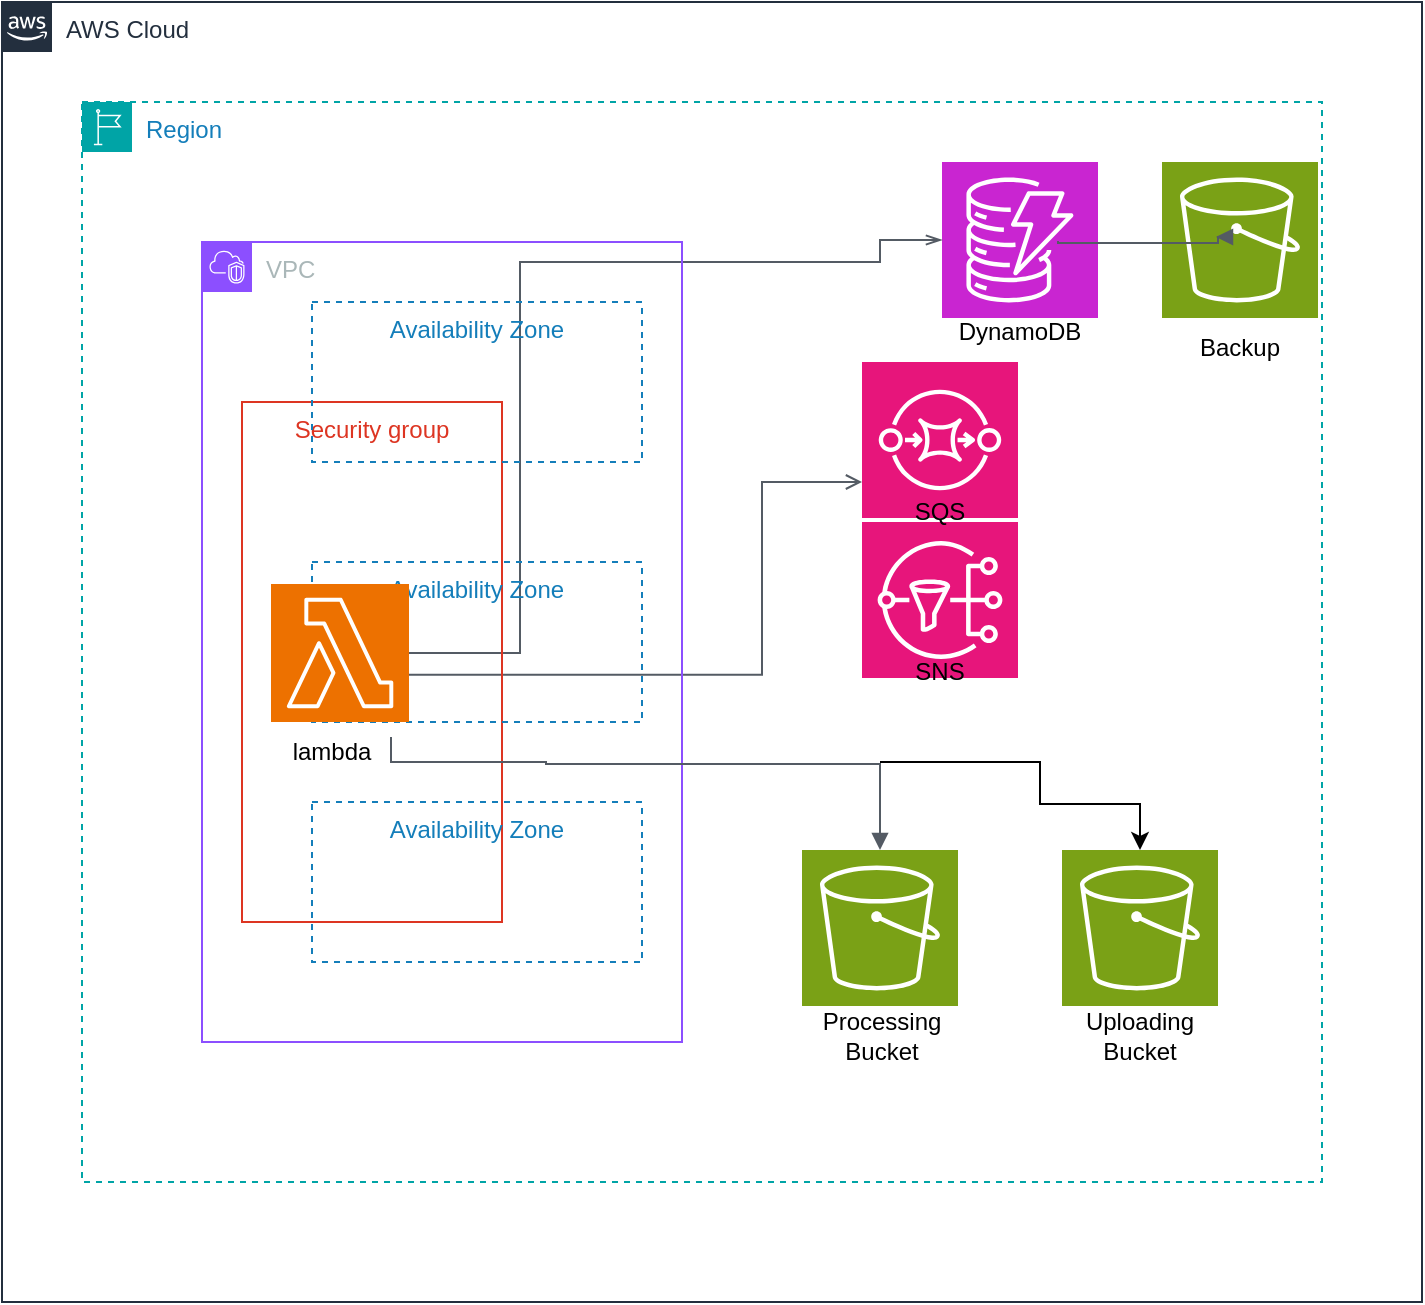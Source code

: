 <mxfile version="22.1.16" type="github">
  <diagram name="第 1 页" id="IOd2_muNqWW3QxBtja1J">
    <mxGraphModel dx="1626" dy="751" grid="1" gridSize="10" guides="1" tooltips="1" connect="1" arrows="1" fold="1" page="1" pageScale="1" pageWidth="827" pageHeight="1169" math="0" shadow="0">
      <root>
        <mxCell id="0" />
        <mxCell id="1" parent="0" />
        <mxCell id="vuf77pYR_yUw86RYW1k2-1" value="AWS Cloud" style="points=[[0,0],[0.25,0],[0.5,0],[0.75,0],[1,0],[1,0.25],[1,0.5],[1,0.75],[1,1],[0.75,1],[0.5,1],[0.25,1],[0,1],[0,0.75],[0,0.5],[0,0.25]];outlineConnect=0;gradientColor=none;html=1;whiteSpace=wrap;fontSize=12;fontStyle=0;container=1;pointerEvents=0;collapsible=0;recursiveResize=0;shape=mxgraph.aws4.group;grIcon=mxgraph.aws4.group_aws_cloud_alt;strokeColor=#232F3E;fillColor=none;verticalAlign=top;align=left;spacingLeft=30;fontColor=#232F3E;dashed=0;" vertex="1" parent="1">
          <mxGeometry x="120" y="160" width="710" height="650" as="geometry" />
        </mxCell>
        <mxCell id="vuf77pYR_yUw86RYW1k2-2" value="Region" style="points=[[0,0],[0.25,0],[0.5,0],[0.75,0],[1,0],[1,0.25],[1,0.5],[1,0.75],[1,1],[0.75,1],[0.5,1],[0.25,1],[0,1],[0,0.75],[0,0.5],[0,0.25]];outlineConnect=0;gradientColor=none;html=1;whiteSpace=wrap;fontSize=12;fontStyle=0;container=1;pointerEvents=0;collapsible=0;recursiveResize=0;shape=mxgraph.aws4.group;grIcon=mxgraph.aws4.group_region;strokeColor=#00A4A6;fillColor=none;verticalAlign=top;align=left;spacingLeft=30;fontColor=#147EBA;dashed=1;" vertex="1" parent="1">
          <mxGeometry x="160" y="210" width="620" height="540" as="geometry" />
        </mxCell>
        <mxCell id="vuf77pYR_yUw86RYW1k2-4" value="" style="sketch=0;points=[[0,0,0],[0.25,0,0],[0.5,0,0],[0.75,0,0],[1,0,0],[0,1,0],[0.25,1,0],[0.5,1,0],[0.75,1,0],[1,1,0],[0,0.25,0],[0,0.5,0],[0,0.75,0],[1,0.25,0],[1,0.5,0],[1,0.75,0]];outlineConnect=0;fontColor=#232F3E;fillColor=#C925D1;strokeColor=#ffffff;dashed=0;verticalLabelPosition=bottom;verticalAlign=top;align=center;html=1;fontSize=12;fontStyle=0;aspect=fixed;shape=mxgraph.aws4.resourceIcon;resIcon=mxgraph.aws4.dynamodb;" vertex="1" parent="vuf77pYR_yUw86RYW1k2-2">
          <mxGeometry x="430" y="30" width="78" height="78" as="geometry" />
        </mxCell>
        <mxCell id="vuf77pYR_yUw86RYW1k2-5" value="" style="sketch=0;points=[[0,0,0],[0.25,0,0],[0.5,0,0],[0.75,0,0],[1,0,0],[0,1,0],[0.25,1,0],[0.5,1,0],[0.75,1,0],[1,1,0],[0,0.25,0],[0,0.5,0],[0,0.75,0],[1,0.25,0],[1,0.5,0],[1,0.75,0]];outlineConnect=0;fontColor=#232F3E;fillColor=#7AA116;strokeColor=#ffffff;dashed=0;verticalLabelPosition=bottom;verticalAlign=top;align=center;html=1;fontSize=12;fontStyle=0;aspect=fixed;shape=mxgraph.aws4.resourceIcon;resIcon=mxgraph.aws4.s3;" vertex="1" parent="vuf77pYR_yUw86RYW1k2-2">
          <mxGeometry x="360" y="374" width="78" height="78" as="geometry" />
        </mxCell>
        <mxCell id="vuf77pYR_yUw86RYW1k2-6" value="" style="sketch=0;points=[[0,0,0],[0.25,0,0],[0.5,0,0],[0.75,0,0],[1,0,0],[0,1,0],[0.25,1,0],[0.5,1,0],[0.75,1,0],[1,1,0],[0,0.25,0],[0,0.5,0],[0,0.75,0],[1,0.25,0],[1,0.5,0],[1,0.75,0]];outlineConnect=0;fontColor=#232F3E;fillColor=#7AA116;strokeColor=#ffffff;dashed=0;verticalLabelPosition=bottom;verticalAlign=top;align=center;html=1;fontSize=12;fontStyle=0;aspect=fixed;shape=mxgraph.aws4.resourceIcon;resIcon=mxgraph.aws4.s3;" vertex="1" parent="vuf77pYR_yUw86RYW1k2-2">
          <mxGeometry x="490" y="374" width="78" height="78" as="geometry" />
        </mxCell>
        <mxCell id="vuf77pYR_yUw86RYW1k2-7" value="" style="sketch=0;points=[[0,0,0],[0.25,0,0],[0.5,0,0],[0.75,0,0],[1,0,0],[0,1,0],[0.25,1,0],[0.5,1,0],[0.75,1,0],[1,1,0],[0,0.25,0],[0,0.5,0],[0,0.75,0],[1,0.25,0],[1,0.5,0],[1,0.75,0]];outlineConnect=0;fontColor=#232F3E;fillColor=#E7157B;strokeColor=#ffffff;dashed=0;verticalLabelPosition=bottom;verticalAlign=top;align=center;html=1;fontSize=12;fontStyle=0;aspect=fixed;shape=mxgraph.aws4.resourceIcon;resIcon=mxgraph.aws4.sqs;" vertex="1" parent="vuf77pYR_yUw86RYW1k2-2">
          <mxGeometry x="390" y="130" width="78" height="78" as="geometry" />
        </mxCell>
        <mxCell id="vuf77pYR_yUw86RYW1k2-8" value="" style="sketch=0;points=[[0,0,0],[0.25,0,0],[0.5,0,0],[0.75,0,0],[1,0,0],[0,1,0],[0.25,1,0],[0.5,1,0],[0.75,1,0],[1,1,0],[0,0.25,0],[0,0.5,0],[0,0.75,0],[1,0.25,0],[1,0.5,0],[1,0.75,0]];outlineConnect=0;fontColor=#232F3E;fillColor=#E7157B;strokeColor=#ffffff;dashed=0;verticalLabelPosition=bottom;verticalAlign=top;align=center;html=1;fontSize=12;fontStyle=0;aspect=fixed;shape=mxgraph.aws4.resourceIcon;resIcon=mxgraph.aws4.sns;" vertex="1" parent="vuf77pYR_yUw86RYW1k2-2">
          <mxGeometry x="390" y="210" width="78" height="78" as="geometry" />
        </mxCell>
        <mxCell id="vuf77pYR_yUw86RYW1k2-15" value="DynamoDB" style="text;strokeColor=none;align=center;fillColor=none;html=1;verticalAlign=middle;whiteSpace=wrap;rounded=0;" vertex="1" parent="vuf77pYR_yUw86RYW1k2-2">
          <mxGeometry x="439" y="100" width="60" height="30" as="geometry" />
        </mxCell>
        <mxCell id="vuf77pYR_yUw86RYW1k2-16" value="SQS" style="text;strokeColor=none;align=center;fillColor=none;html=1;verticalAlign=middle;whiteSpace=wrap;rounded=0;" vertex="1" parent="vuf77pYR_yUw86RYW1k2-2">
          <mxGeometry x="399" y="190" width="60" height="30" as="geometry" />
        </mxCell>
        <mxCell id="vuf77pYR_yUw86RYW1k2-26" style="edgeStyle=orthogonalEdgeStyle;rounded=0;orthogonalLoop=1;jettySize=auto;html=1;" edge="1" parent="vuf77pYR_yUw86RYW1k2-2" target="vuf77pYR_yUw86RYW1k2-6">
          <mxGeometry relative="1" as="geometry">
            <mxPoint x="399" y="330" as="sourcePoint" />
            <Array as="points">
              <mxPoint x="399" y="330" />
              <mxPoint x="479" y="330" />
              <mxPoint x="479" y="351" />
              <mxPoint x="529" y="351" />
            </Array>
          </mxGeometry>
        </mxCell>
        <mxCell id="vuf77pYR_yUw86RYW1k2-17" value="SNS" style="text;strokeColor=none;align=center;fillColor=none;html=1;verticalAlign=middle;whiteSpace=wrap;rounded=0;" vertex="1" parent="vuf77pYR_yUw86RYW1k2-2">
          <mxGeometry x="399" y="270" width="60" height="30" as="geometry" />
        </mxCell>
        <mxCell id="vuf77pYR_yUw86RYW1k2-18" value="Processing Bucket" style="text;strokeColor=none;align=center;fillColor=none;html=1;verticalAlign=middle;whiteSpace=wrap;rounded=0;" vertex="1" parent="vuf77pYR_yUw86RYW1k2-2">
          <mxGeometry x="370" y="452" width="60" height="30" as="geometry" />
        </mxCell>
        <mxCell id="vuf77pYR_yUw86RYW1k2-19" value="Uploading Bucket" style="text;strokeColor=none;align=center;fillColor=none;html=1;verticalAlign=middle;whiteSpace=wrap;rounded=0;" vertex="1" parent="vuf77pYR_yUw86RYW1k2-2">
          <mxGeometry x="499" y="452" width="60" height="30" as="geometry" />
        </mxCell>
        <mxCell id="vuf77pYR_yUw86RYW1k2-22" value="" style="edgeStyle=orthogonalEdgeStyle;html=1;endArrow=openThin;elbow=vertical;startArrow=none;endFill=0;strokeColor=#545B64;rounded=0;" edge="1" parent="vuf77pYR_yUw86RYW1k2-2" target="vuf77pYR_yUw86RYW1k2-4">
          <mxGeometry width="100" relative="1" as="geometry">
            <mxPoint x="128.5" y="275.5" as="sourcePoint" />
            <mxPoint x="399" y="90" as="targetPoint" />
            <Array as="points">
              <mxPoint x="219" y="276" />
              <mxPoint x="219" y="80" />
              <mxPoint x="399" y="80" />
              <mxPoint x="399" y="69" />
            </Array>
          </mxGeometry>
        </mxCell>
        <mxCell id="vuf77pYR_yUw86RYW1k2-23" value="" style="edgeStyle=orthogonalEdgeStyle;html=1;endArrow=open;elbow=vertical;startArrow=none;endFill=0;strokeColor=#545B64;rounded=0;exitX=1;exitY=0.75;exitDx=0;exitDy=0;exitPerimeter=0;" edge="1" parent="vuf77pYR_yUw86RYW1k2-2" target="vuf77pYR_yUw86RYW1k2-7">
          <mxGeometry width="100" relative="1" as="geometry">
            <mxPoint x="150" y="286.35" as="sourcePoint" />
            <mxPoint x="416.5" y="253.6" as="targetPoint" />
            <Array as="points">
              <mxPoint x="340" y="286" />
              <mxPoint x="340" y="190" />
            </Array>
          </mxGeometry>
        </mxCell>
        <mxCell id="vuf77pYR_yUw86RYW1k2-27" value="" style="sketch=0;points=[[0,0,0],[0.25,0,0],[0.5,0,0],[0.75,0,0],[1,0,0],[0,1,0],[0.25,1,0],[0.5,1,0],[0.75,1,0],[1,1,0],[0,0.25,0],[0,0.5,0],[0,0.75,0],[1,0.25,0],[1,0.5,0],[1,0.75,0]];outlineConnect=0;fontColor=#232F3E;fillColor=#7AA116;strokeColor=#ffffff;dashed=0;verticalLabelPosition=bottom;verticalAlign=top;align=center;html=1;fontSize=12;fontStyle=0;aspect=fixed;shape=mxgraph.aws4.resourceIcon;resIcon=mxgraph.aws4.s3;" vertex="1" parent="vuf77pYR_yUw86RYW1k2-2">
          <mxGeometry x="540" y="30" width="78" height="78" as="geometry" />
        </mxCell>
        <mxCell id="vuf77pYR_yUw86RYW1k2-28" value="" style="edgeStyle=orthogonalEdgeStyle;html=1;endArrow=block;elbow=vertical;startArrow=none;endFill=1;strokeColor=#545B64;rounded=0;" edge="1" parent="vuf77pYR_yUw86RYW1k2-2">
          <mxGeometry width="100" relative="1" as="geometry">
            <mxPoint x="488" y="69.5" as="sourcePoint" />
            <mxPoint x="567" y="67.5" as="targetPoint" />
            <Array as="points">
              <mxPoint x="488" y="70.5" />
              <mxPoint x="568" y="70.5" />
            </Array>
          </mxGeometry>
        </mxCell>
        <mxCell id="vuf77pYR_yUw86RYW1k2-29" value="Backup" style="text;strokeColor=none;align=center;fillColor=none;html=1;verticalAlign=middle;whiteSpace=wrap;rounded=0;" vertex="1" parent="vuf77pYR_yUw86RYW1k2-2">
          <mxGeometry x="549" y="108" width="60" height="30" as="geometry" />
        </mxCell>
        <mxCell id="vuf77pYR_yUw86RYW1k2-3" value="VPC" style="points=[[0,0],[0.25,0],[0.5,0],[0.75,0],[1,0],[1,0.25],[1,0.5],[1,0.75],[1,1],[0.75,1],[0.5,1],[0.25,1],[0,1],[0,0.75],[0,0.5],[0,0.25]];outlineConnect=0;gradientColor=none;html=1;whiteSpace=wrap;fontSize=12;fontStyle=0;container=1;pointerEvents=0;collapsible=0;recursiveResize=0;shape=mxgraph.aws4.group;grIcon=mxgraph.aws4.group_vpc2;strokeColor=#8C4FFF;fillColor=none;verticalAlign=top;align=left;spacingLeft=30;fontColor=#AAB7B8;dashed=0;" vertex="1" parent="1">
          <mxGeometry x="220" y="280" width="240" height="400" as="geometry" />
        </mxCell>
        <mxCell id="vuf77pYR_yUw86RYW1k2-10" value="Security group" style="fillColor=none;strokeColor=#DD3522;verticalAlign=top;fontStyle=0;fontColor=#DD3522;whiteSpace=wrap;html=1;" vertex="1" parent="vuf77pYR_yUw86RYW1k2-3">
          <mxGeometry x="20" y="80" width="130" height="260" as="geometry" />
        </mxCell>
        <mxCell id="vuf77pYR_yUw86RYW1k2-11" value="Availability Zone" style="fillColor=none;strokeColor=#147EBA;dashed=1;verticalAlign=top;fontStyle=0;fontColor=#147EBA;whiteSpace=wrap;html=1;" vertex="1" parent="vuf77pYR_yUw86RYW1k2-3">
          <mxGeometry x="55" y="30" width="165" height="80" as="geometry" />
        </mxCell>
        <mxCell id="vuf77pYR_yUw86RYW1k2-12" value="Availability Zone" style="fillColor=none;strokeColor=#147EBA;dashed=1;verticalAlign=top;fontStyle=0;fontColor=#147EBA;whiteSpace=wrap;html=1;" vertex="1" parent="vuf77pYR_yUw86RYW1k2-3">
          <mxGeometry x="55" y="160" width="165" height="80" as="geometry" />
        </mxCell>
        <mxCell id="vuf77pYR_yUw86RYW1k2-13" value="Availability Zone" style="fillColor=none;strokeColor=#147EBA;dashed=1;verticalAlign=top;fontStyle=0;fontColor=#147EBA;whiteSpace=wrap;html=1;" vertex="1" parent="vuf77pYR_yUw86RYW1k2-3">
          <mxGeometry x="55" y="280" width="165" height="80" as="geometry" />
        </mxCell>
        <mxCell id="vuf77pYR_yUw86RYW1k2-9" value="" style="sketch=0;points=[[0,0,0],[0.25,0,0],[0.5,0,0],[0.75,0,0],[1,0,0],[0,1,0],[0.25,1,0],[0.5,1,0],[0.75,1,0],[1,1,0],[0,0.25,0],[0,0.5,0],[0,0.75,0],[1,0.25,0],[1,0.5,0],[1,0.75,0]];outlineConnect=0;fontColor=#232F3E;fillColor=#ED7100;strokeColor=#ffffff;dashed=0;verticalLabelPosition=bottom;verticalAlign=top;align=center;html=1;fontSize=12;fontStyle=0;aspect=fixed;shape=mxgraph.aws4.resourceIcon;resIcon=mxgraph.aws4.lambda;" vertex="1" parent="vuf77pYR_yUw86RYW1k2-3">
          <mxGeometry x="34.5" y="171" width="69" height="69" as="geometry" />
        </mxCell>
        <mxCell id="vuf77pYR_yUw86RYW1k2-20" value="lambda" style="text;strokeColor=none;align=center;fillColor=none;html=1;verticalAlign=middle;whiteSpace=wrap;rounded=0;" vertex="1" parent="vuf77pYR_yUw86RYW1k2-3">
          <mxGeometry x="34.5" y="240" width="60" height="30" as="geometry" />
        </mxCell>
        <mxCell id="vuf77pYR_yUw86RYW1k2-25" value="" style="edgeStyle=orthogonalEdgeStyle;html=1;endArrow=block;elbow=vertical;startArrow=none;endFill=1;strokeColor=#545B64;rounded=0;exitX=1;exitY=0.25;exitDx=0;exitDy=0;" edge="1" parent="1" source="vuf77pYR_yUw86RYW1k2-20" target="vuf77pYR_yUw86RYW1k2-5">
          <mxGeometry width="100" relative="1" as="geometry">
            <mxPoint x="370" y="540" as="sourcePoint" />
            <mxPoint x="470" y="540" as="targetPoint" />
            <Array as="points">
              <mxPoint x="315" y="540" />
              <mxPoint x="392" y="540" />
              <mxPoint x="392" y="541" />
              <mxPoint x="559" y="541" />
            </Array>
          </mxGeometry>
        </mxCell>
      </root>
    </mxGraphModel>
  </diagram>
</mxfile>
